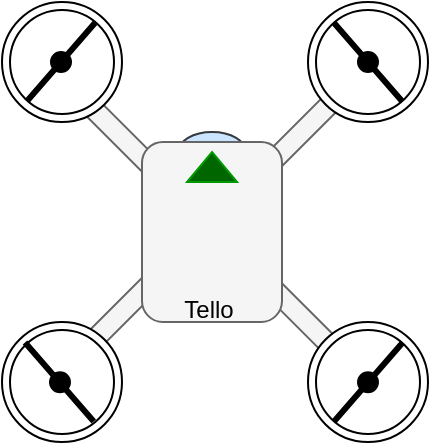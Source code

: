 <mxfile version="14.1.8" type="device"><diagram id="O81jSDx9n0VPUXTlK1ww" name="Page-1"><mxGraphModel dx="108" dy="69" grid="1" gridSize="10" guides="1" tooltips="1" connect="1" arrows="1" fold="1" page="1" pageScale="1" pageWidth="827" pageHeight="1169" math="0" shadow="0"><root><mxCell id="0"/><mxCell id="1" parent="0"/><mxCell id="W4RUO0bQMEIo5BNmCBKU-29" value="" style="ellipse;whiteSpace=wrap;html=1;fillColor=#cce5ff;strokeColor=#36393d;" parent="1" vertex="1"><mxGeometry x="368.04" y="225" width="34" height="20" as="geometry"/></mxCell><mxCell id="W4RUO0bQMEIo5BNmCBKU-5" value="" style="rounded=0;whiteSpace=wrap;html=1;rotation=45;fillColor=#f5f5f5;strokeColor=#666666;fontColor=#333333;" parent="1" vertex="1"><mxGeometry x="288" y="267" width="192.5" height="10" as="geometry"/></mxCell><mxCell id="W4RUO0bQMEIo5BNmCBKU-4" value="" style="ellipse;shape=doubleEllipse;whiteSpace=wrap;html=1;aspect=fixed;" parent="1" vertex="1"><mxGeometry x="280" y="160" width="60" height="60" as="geometry"/></mxCell><mxCell id="W4RUO0bQMEIo5BNmCBKU-11" value="" style="rounded=0;whiteSpace=wrap;html=1;rotation=315;fillColor=#f5f5f5;strokeColor=#666666;fontColor=#333333;direction=east;flipV=1;flipH=0;" parent="1" vertex="1"><mxGeometry x="288" y="267" width="190" height="10" as="geometry"/></mxCell><mxCell id="W4RUO0bQMEIo5BNmCBKU-12" value="" style="ellipse;shape=doubleEllipse;whiteSpace=wrap;html=1;aspect=fixed;direction=east;flipV=1;flipH=0;" parent="1" vertex="1"><mxGeometry x="433" y="160" width="60" height="60" as="geometry"/></mxCell><mxCell id="W4RUO0bQMEIo5BNmCBKU-7" value="" style="rounded=0;whiteSpace=wrap;html=1;fillColor=#000000;rotation=311;" parent="1" vertex="1"><mxGeometry x="284" y="189" width="51" height="2" as="geometry"/></mxCell><mxCell id="W4RUO0bQMEIo5BNmCBKU-9" value="" style="ellipse;whiteSpace=wrap;html=1;fillColor=#000000;" parent="1" vertex="1"><mxGeometry x="304.5" y="185" width="10" height="10" as="geometry"/></mxCell><mxCell id="W4RUO0bQMEIo5BNmCBKU-18" value="" style="ellipse;shape=doubleEllipse;whiteSpace=wrap;html=1;aspect=fixed;direction=east;flipV=1;flipH=0;" parent="1" vertex="1"><mxGeometry x="280" y="320" width="60" height="60" as="geometry"/></mxCell><mxCell id="W4RUO0bQMEIo5BNmCBKU-19" value="" style="rounded=0;whiteSpace=wrap;html=1;fillColor=#000000;rotation=49;direction=east;flipV=0;flipH=0;" parent="1" vertex="1"><mxGeometry x="283" y="349" width="51.37" height="2" as="geometry"/></mxCell><mxCell id="W4RUO0bQMEIo5BNmCBKU-20" value="" style="ellipse;whiteSpace=wrap;html=1;fillColor=#000000;direction=east;flipV=0;flipH=0;rotation=315;" parent="1" vertex="1"><mxGeometry x="304.0" y="345.14" width="10" height="10" as="geometry"/></mxCell><mxCell id="W4RUO0bQMEIo5BNmCBKU-1" value="" style="rounded=1;whiteSpace=wrap;html=1;rotation=-90;fillColor=#f5f5f5;strokeColor=#666666;fontColor=#333333;" parent="1" vertex="1"><mxGeometry x="340" y="240" width="90" height="70" as="geometry"/></mxCell><mxCell id="W4RUO0bQMEIo5BNmCBKU-25" value="" style="ellipse;shape=doubleEllipse;whiteSpace=wrap;html=1;aspect=fixed;direction=east;flipV=1;flipH=0;" parent="1" vertex="1"><mxGeometry x="433" y="320" width="60" height="60" as="geometry"/></mxCell><mxCell id="W4RUO0bQMEIo5BNmCBKU-26" value="" style="rounded=0;whiteSpace=wrap;html=1;fillColor=#000000;rotation=311;direction=east;flipV=0;flipH=0;" parent="1" vertex="1"><mxGeometry x="437.5" y="349" width="51.37" height="2" as="geometry"/></mxCell><mxCell id="W4RUO0bQMEIo5BNmCBKU-27" value="" style="ellipse;whiteSpace=wrap;html=1;fillColor=#000000;direction=east;flipV=0;flipH=0;rotation=45;" parent="1" vertex="1"><mxGeometry x="458" y="345.14" width="10" height="10" as="geometry"/></mxCell><mxCell id="W4RUO0bQMEIo5BNmCBKU-28" value="" style="triangle;whiteSpace=wrap;html=1;rotation=-90;fillColor=#006600;strokeColor=#009900;" parent="1" vertex="1"><mxGeometry x="377.54" y="230" width="15" height="25" as="geometry"/></mxCell><mxCell id="W4RUO0bQMEIo5BNmCBKU-30" value="Tello" style="text;html=1;strokeColor=none;fillColor=none;align=center;verticalAlign=middle;whiteSpace=wrap;rounded=0;" parent="1" vertex="1"><mxGeometry x="365.52" y="307" width="34.96" height="13" as="geometry"/></mxCell><mxCell id="LkX_Zb3MTgjk9PuaTJ8i-1" value="" style="rounded=0;whiteSpace=wrap;html=1;fillColor=#000000;rotation=49;" parent="1" vertex="1"><mxGeometry x="437.5" y="189" width="51" height="2" as="geometry"/></mxCell><mxCell id="LkX_Zb3MTgjk9PuaTJ8i-2" value="" style="ellipse;whiteSpace=wrap;html=1;fillColor=#000000;" parent="1" vertex="1"><mxGeometry x="458" y="185" width="10" height="10" as="geometry"/></mxCell></root></mxGraphModel></diagram></mxfile>
